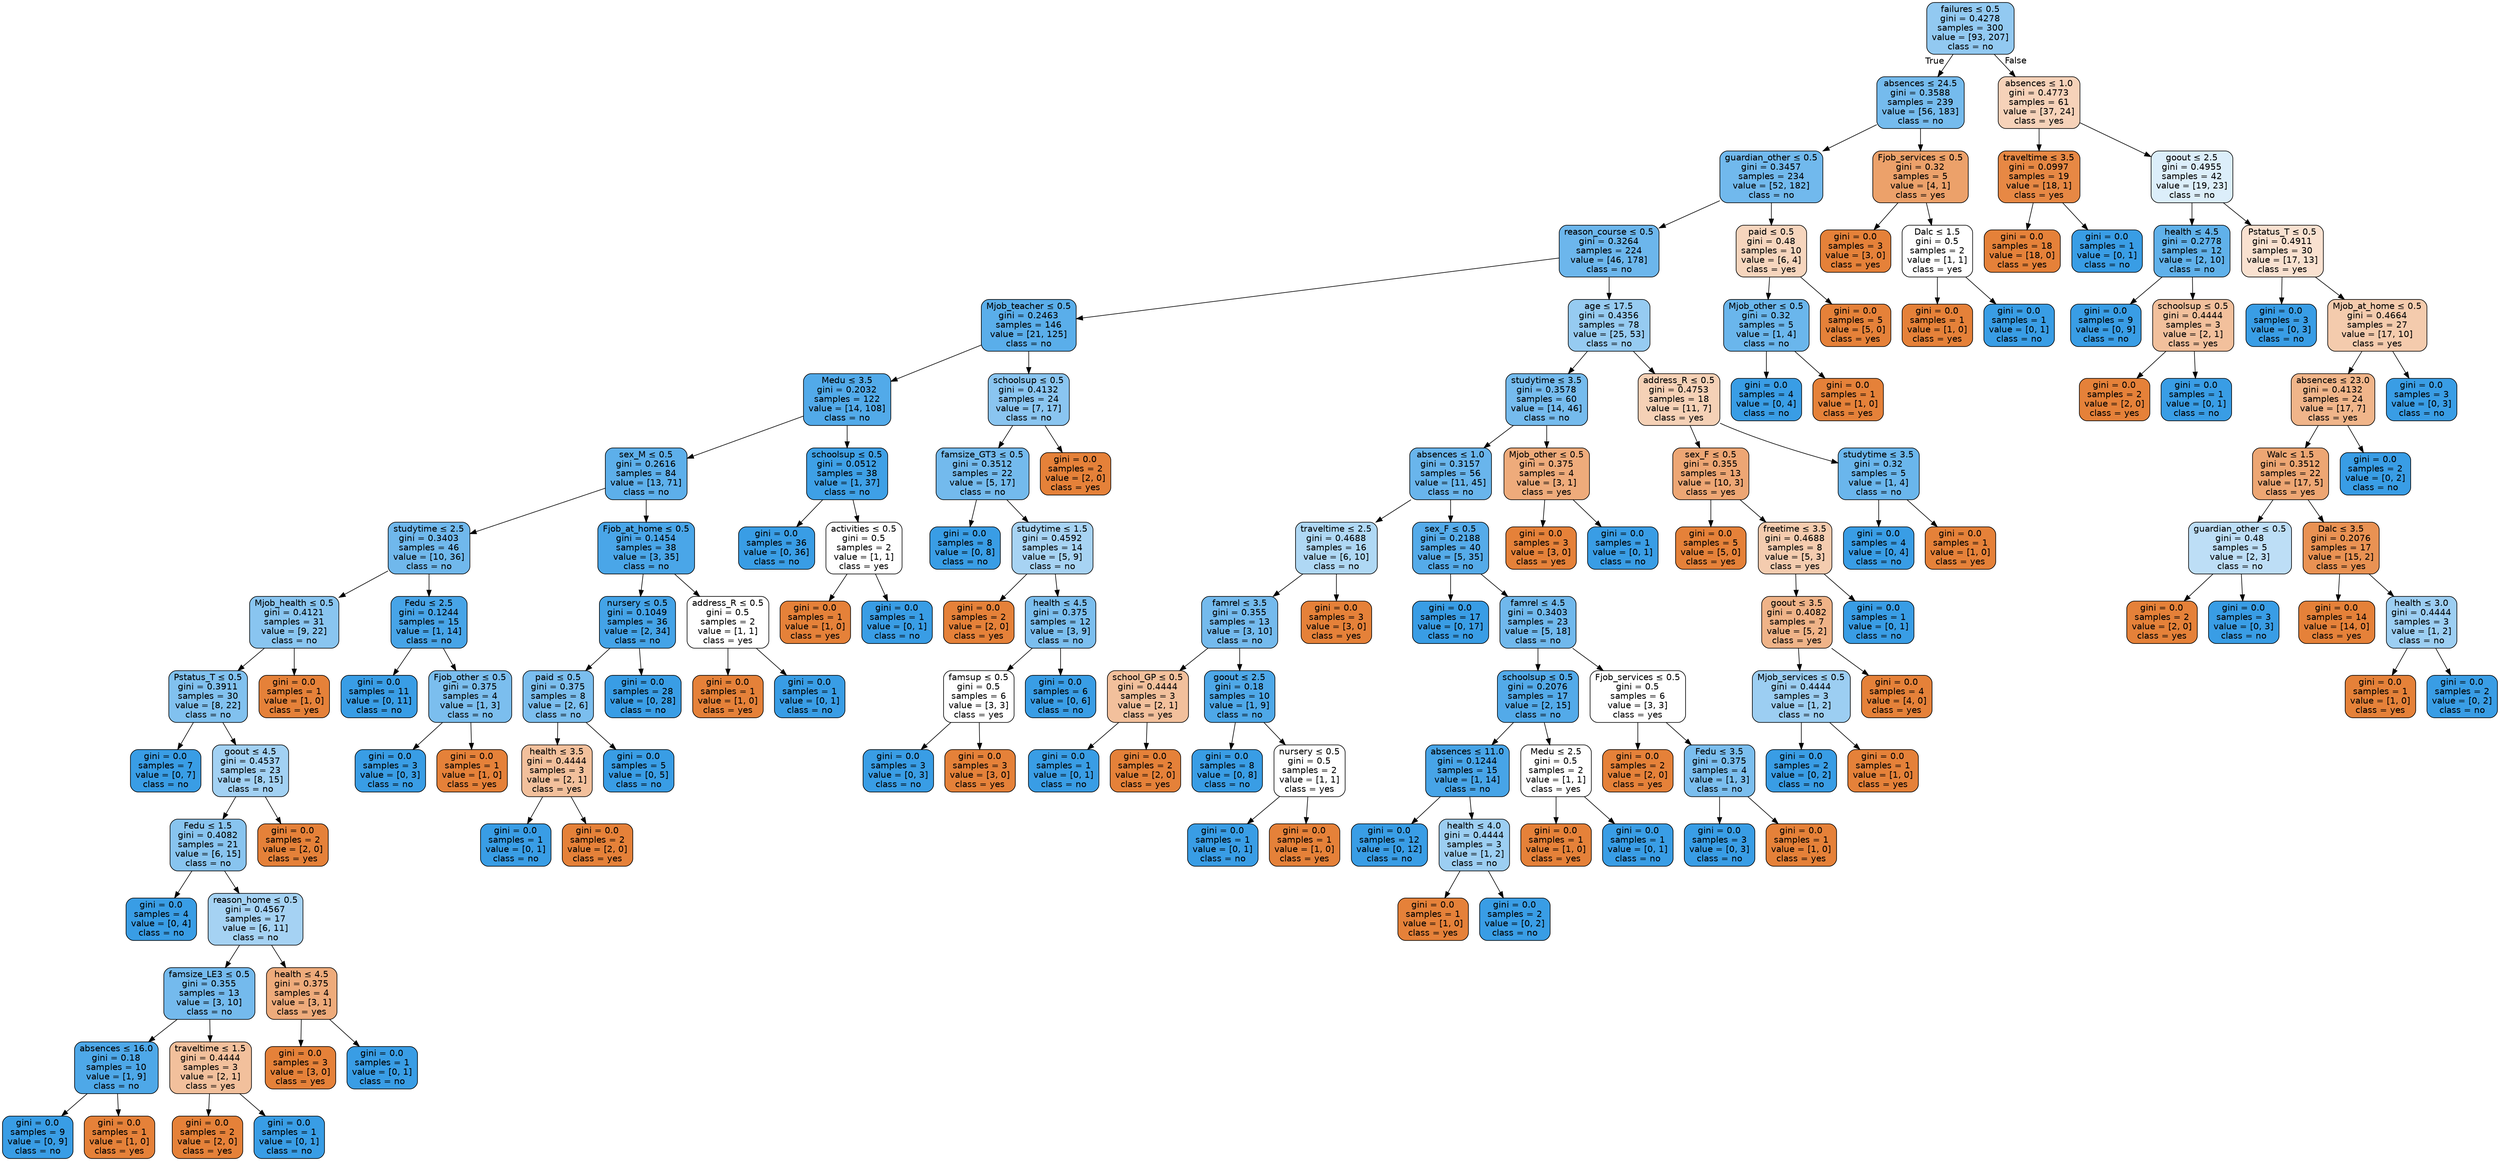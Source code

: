 digraph Tree {
node [shape=box, style="filled, rounded", color="black", fontname=helvetica] ;
edge [fontname=helvetica] ;
0 [label=<failures &le; 0.5<br/>gini = 0.4278<br/>samples = 300<br/>value = [93, 207]<br/>class = no>, fillcolor="#399de58c"] ;
1 [label=<absences &le; 24.5<br/>gini = 0.3588<br/>samples = 239<br/>value = [56, 183]<br/>class = no>, fillcolor="#399de5b1"] ;
0 -> 1 [labeldistance=2.5, labelangle=45, headlabel="True"] ;
2 [label=<guardian_other &le; 0.5<br/>gini = 0.3457<br/>samples = 234<br/>value = [52, 182]<br/>class = no>, fillcolor="#399de5b6"] ;
1 -> 2 ;
3 [label=<reason_course &le; 0.5<br/>gini = 0.3264<br/>samples = 224<br/>value = [46, 178]<br/>class = no>, fillcolor="#399de5bd"] ;
2 -> 3 ;
4 [label=<Mjob_teacher &le; 0.5<br/>gini = 0.2463<br/>samples = 146<br/>value = [21, 125]<br/>class = no>, fillcolor="#399de5d4"] ;
3 -> 4 ;
5 [label=<Medu &le; 3.5<br/>gini = 0.2032<br/>samples = 122<br/>value = [14, 108]<br/>class = no>, fillcolor="#399de5de"] ;
4 -> 5 ;
6 [label=<sex_M &le; 0.5<br/>gini = 0.2616<br/>samples = 84<br/>value = [13, 71]<br/>class = no>, fillcolor="#399de5d0"] ;
5 -> 6 ;
7 [label=<studytime &le; 2.5<br/>gini = 0.3403<br/>samples = 46<br/>value = [10, 36]<br/>class = no>, fillcolor="#399de5b8"] ;
6 -> 7 ;
8 [label=<Mjob_health &le; 0.5<br/>gini = 0.4121<br/>samples = 31<br/>value = [9, 22]<br/>class = no>, fillcolor="#399de597"] ;
7 -> 8 ;
9 [label=<Pstatus_T &le; 0.5<br/>gini = 0.3911<br/>samples = 30<br/>value = [8, 22]<br/>class = no>, fillcolor="#399de5a2"] ;
8 -> 9 ;
10 [label=<gini = 0.0<br/>samples = 7<br/>value = [0, 7]<br/>class = no>, fillcolor="#399de5ff"] ;
9 -> 10 ;
11 [label=<goout &le; 4.5<br/>gini = 0.4537<br/>samples = 23<br/>value = [8, 15]<br/>class = no>, fillcolor="#399de577"] ;
9 -> 11 ;
12 [label=<Fedu &le; 1.5<br/>gini = 0.4082<br/>samples = 21<br/>value = [6, 15]<br/>class = no>, fillcolor="#399de599"] ;
11 -> 12 ;
13 [label=<gini = 0.0<br/>samples = 4<br/>value = [0, 4]<br/>class = no>, fillcolor="#399de5ff"] ;
12 -> 13 ;
14 [label=<reason_home &le; 0.5<br/>gini = 0.4567<br/>samples = 17<br/>value = [6, 11]<br/>class = no>, fillcolor="#399de574"] ;
12 -> 14 ;
15 [label=<famsize_LE3 &le; 0.5<br/>gini = 0.355<br/>samples = 13<br/>value = [3, 10]<br/>class = no>, fillcolor="#399de5b3"] ;
14 -> 15 ;
16 [label=<absences &le; 16.0<br/>gini = 0.18<br/>samples = 10<br/>value = [1, 9]<br/>class = no>, fillcolor="#399de5e3"] ;
15 -> 16 ;
17 [label=<gini = 0.0<br/>samples = 9<br/>value = [0, 9]<br/>class = no>, fillcolor="#399de5ff"] ;
16 -> 17 ;
18 [label=<gini = 0.0<br/>samples = 1<br/>value = [1, 0]<br/>class = yes>, fillcolor="#e58139ff"] ;
16 -> 18 ;
19 [label=<traveltime &le; 1.5<br/>gini = 0.4444<br/>samples = 3<br/>value = [2, 1]<br/>class = yes>, fillcolor="#e581397f"] ;
15 -> 19 ;
20 [label=<gini = 0.0<br/>samples = 2<br/>value = [2, 0]<br/>class = yes>, fillcolor="#e58139ff"] ;
19 -> 20 ;
21 [label=<gini = 0.0<br/>samples = 1<br/>value = [0, 1]<br/>class = no>, fillcolor="#399de5ff"] ;
19 -> 21 ;
22 [label=<health &le; 4.5<br/>gini = 0.375<br/>samples = 4<br/>value = [3, 1]<br/>class = yes>, fillcolor="#e58139aa"] ;
14 -> 22 ;
23 [label=<gini = 0.0<br/>samples = 3<br/>value = [3, 0]<br/>class = yes>, fillcolor="#e58139ff"] ;
22 -> 23 ;
24 [label=<gini = 0.0<br/>samples = 1<br/>value = [0, 1]<br/>class = no>, fillcolor="#399de5ff"] ;
22 -> 24 ;
25 [label=<gini = 0.0<br/>samples = 2<br/>value = [2, 0]<br/>class = yes>, fillcolor="#e58139ff"] ;
11 -> 25 ;
26 [label=<gini = 0.0<br/>samples = 1<br/>value = [1, 0]<br/>class = yes>, fillcolor="#e58139ff"] ;
8 -> 26 ;
27 [label=<Fedu &le; 2.5<br/>gini = 0.1244<br/>samples = 15<br/>value = [1, 14]<br/>class = no>, fillcolor="#399de5ed"] ;
7 -> 27 ;
28 [label=<gini = 0.0<br/>samples = 11<br/>value = [0, 11]<br/>class = no>, fillcolor="#399de5ff"] ;
27 -> 28 ;
29 [label=<Fjob_other &le; 0.5<br/>gini = 0.375<br/>samples = 4<br/>value = [1, 3]<br/>class = no>, fillcolor="#399de5aa"] ;
27 -> 29 ;
30 [label=<gini = 0.0<br/>samples = 3<br/>value = [0, 3]<br/>class = no>, fillcolor="#399de5ff"] ;
29 -> 30 ;
31 [label=<gini = 0.0<br/>samples = 1<br/>value = [1, 0]<br/>class = yes>, fillcolor="#e58139ff"] ;
29 -> 31 ;
32 [label=<Fjob_at_home &le; 0.5<br/>gini = 0.1454<br/>samples = 38<br/>value = [3, 35]<br/>class = no>, fillcolor="#399de5e9"] ;
6 -> 32 ;
33 [label=<nursery &le; 0.5<br/>gini = 0.1049<br/>samples = 36<br/>value = [2, 34]<br/>class = no>, fillcolor="#399de5f0"] ;
32 -> 33 ;
34 [label=<paid &le; 0.5<br/>gini = 0.375<br/>samples = 8<br/>value = [2, 6]<br/>class = no>, fillcolor="#399de5aa"] ;
33 -> 34 ;
35 [label=<health &le; 3.5<br/>gini = 0.4444<br/>samples = 3<br/>value = [2, 1]<br/>class = yes>, fillcolor="#e581397f"] ;
34 -> 35 ;
36 [label=<gini = 0.0<br/>samples = 1<br/>value = [0, 1]<br/>class = no>, fillcolor="#399de5ff"] ;
35 -> 36 ;
37 [label=<gini = 0.0<br/>samples = 2<br/>value = [2, 0]<br/>class = yes>, fillcolor="#e58139ff"] ;
35 -> 37 ;
38 [label=<gini = 0.0<br/>samples = 5<br/>value = [0, 5]<br/>class = no>, fillcolor="#399de5ff"] ;
34 -> 38 ;
39 [label=<gini = 0.0<br/>samples = 28<br/>value = [0, 28]<br/>class = no>, fillcolor="#399de5ff"] ;
33 -> 39 ;
40 [label=<address_R &le; 0.5<br/>gini = 0.5<br/>samples = 2<br/>value = [1, 1]<br/>class = yes>, fillcolor="#e5813900"] ;
32 -> 40 ;
41 [label=<gini = 0.0<br/>samples = 1<br/>value = [1, 0]<br/>class = yes>, fillcolor="#e58139ff"] ;
40 -> 41 ;
42 [label=<gini = 0.0<br/>samples = 1<br/>value = [0, 1]<br/>class = no>, fillcolor="#399de5ff"] ;
40 -> 42 ;
43 [label=<schoolsup &le; 0.5<br/>gini = 0.0512<br/>samples = 38<br/>value = [1, 37]<br/>class = no>, fillcolor="#399de5f8"] ;
5 -> 43 ;
44 [label=<gini = 0.0<br/>samples = 36<br/>value = [0, 36]<br/>class = no>, fillcolor="#399de5ff"] ;
43 -> 44 ;
45 [label=<activities &le; 0.5<br/>gini = 0.5<br/>samples = 2<br/>value = [1, 1]<br/>class = yes>, fillcolor="#e5813900"] ;
43 -> 45 ;
46 [label=<gini = 0.0<br/>samples = 1<br/>value = [1, 0]<br/>class = yes>, fillcolor="#e58139ff"] ;
45 -> 46 ;
47 [label=<gini = 0.0<br/>samples = 1<br/>value = [0, 1]<br/>class = no>, fillcolor="#399de5ff"] ;
45 -> 47 ;
48 [label=<schoolsup &le; 0.5<br/>gini = 0.4132<br/>samples = 24<br/>value = [7, 17]<br/>class = no>, fillcolor="#399de596"] ;
4 -> 48 ;
49 [label=<famsize_GT3 &le; 0.5<br/>gini = 0.3512<br/>samples = 22<br/>value = [5, 17]<br/>class = no>, fillcolor="#399de5b4"] ;
48 -> 49 ;
50 [label=<gini = 0.0<br/>samples = 8<br/>value = [0, 8]<br/>class = no>, fillcolor="#399de5ff"] ;
49 -> 50 ;
51 [label=<studytime &le; 1.5<br/>gini = 0.4592<br/>samples = 14<br/>value = [5, 9]<br/>class = no>, fillcolor="#399de571"] ;
49 -> 51 ;
52 [label=<gini = 0.0<br/>samples = 2<br/>value = [2, 0]<br/>class = yes>, fillcolor="#e58139ff"] ;
51 -> 52 ;
53 [label=<health &le; 4.5<br/>gini = 0.375<br/>samples = 12<br/>value = [3, 9]<br/>class = no>, fillcolor="#399de5aa"] ;
51 -> 53 ;
54 [label=<famsup &le; 0.5<br/>gini = 0.5<br/>samples = 6<br/>value = [3, 3]<br/>class = yes>, fillcolor="#e5813900"] ;
53 -> 54 ;
55 [label=<gini = 0.0<br/>samples = 3<br/>value = [0, 3]<br/>class = no>, fillcolor="#399de5ff"] ;
54 -> 55 ;
56 [label=<gini = 0.0<br/>samples = 3<br/>value = [3, 0]<br/>class = yes>, fillcolor="#e58139ff"] ;
54 -> 56 ;
57 [label=<gini = 0.0<br/>samples = 6<br/>value = [0, 6]<br/>class = no>, fillcolor="#399de5ff"] ;
53 -> 57 ;
58 [label=<gini = 0.0<br/>samples = 2<br/>value = [2, 0]<br/>class = yes>, fillcolor="#e58139ff"] ;
48 -> 58 ;
59 [label=<age &le; 17.5<br/>gini = 0.4356<br/>samples = 78<br/>value = [25, 53]<br/>class = no>, fillcolor="#399de587"] ;
3 -> 59 ;
60 [label=<studytime &le; 3.5<br/>gini = 0.3578<br/>samples = 60<br/>value = [14, 46]<br/>class = no>, fillcolor="#399de5b1"] ;
59 -> 60 ;
61 [label=<absences &le; 1.0<br/>gini = 0.3157<br/>samples = 56<br/>value = [11, 45]<br/>class = no>, fillcolor="#399de5c1"] ;
60 -> 61 ;
62 [label=<traveltime &le; 2.5<br/>gini = 0.4688<br/>samples = 16<br/>value = [6, 10]<br/>class = no>, fillcolor="#399de566"] ;
61 -> 62 ;
63 [label=<famrel &le; 3.5<br/>gini = 0.355<br/>samples = 13<br/>value = [3, 10]<br/>class = no>, fillcolor="#399de5b3"] ;
62 -> 63 ;
64 [label=<school_GP &le; 0.5<br/>gini = 0.4444<br/>samples = 3<br/>value = [2, 1]<br/>class = yes>, fillcolor="#e581397f"] ;
63 -> 64 ;
65 [label=<gini = 0.0<br/>samples = 1<br/>value = [0, 1]<br/>class = no>, fillcolor="#399de5ff"] ;
64 -> 65 ;
66 [label=<gini = 0.0<br/>samples = 2<br/>value = [2, 0]<br/>class = yes>, fillcolor="#e58139ff"] ;
64 -> 66 ;
67 [label=<goout &le; 2.5<br/>gini = 0.18<br/>samples = 10<br/>value = [1, 9]<br/>class = no>, fillcolor="#399de5e3"] ;
63 -> 67 ;
68 [label=<gini = 0.0<br/>samples = 8<br/>value = [0, 8]<br/>class = no>, fillcolor="#399de5ff"] ;
67 -> 68 ;
69 [label=<nursery &le; 0.5<br/>gini = 0.5<br/>samples = 2<br/>value = [1, 1]<br/>class = yes>, fillcolor="#e5813900"] ;
67 -> 69 ;
70 [label=<gini = 0.0<br/>samples = 1<br/>value = [0, 1]<br/>class = no>, fillcolor="#399de5ff"] ;
69 -> 70 ;
71 [label=<gini = 0.0<br/>samples = 1<br/>value = [1, 0]<br/>class = yes>, fillcolor="#e58139ff"] ;
69 -> 71 ;
72 [label=<gini = 0.0<br/>samples = 3<br/>value = [3, 0]<br/>class = yes>, fillcolor="#e58139ff"] ;
62 -> 72 ;
73 [label=<sex_F &le; 0.5<br/>gini = 0.2188<br/>samples = 40<br/>value = [5, 35]<br/>class = no>, fillcolor="#399de5db"] ;
61 -> 73 ;
74 [label=<gini = 0.0<br/>samples = 17<br/>value = [0, 17]<br/>class = no>, fillcolor="#399de5ff"] ;
73 -> 74 ;
75 [label=<famrel &le; 4.5<br/>gini = 0.3403<br/>samples = 23<br/>value = [5, 18]<br/>class = no>, fillcolor="#399de5b8"] ;
73 -> 75 ;
76 [label=<schoolsup &le; 0.5<br/>gini = 0.2076<br/>samples = 17<br/>value = [2, 15]<br/>class = no>, fillcolor="#399de5dd"] ;
75 -> 76 ;
77 [label=<absences &le; 11.0<br/>gini = 0.1244<br/>samples = 15<br/>value = [1, 14]<br/>class = no>, fillcolor="#399de5ed"] ;
76 -> 77 ;
78 [label=<gini = 0.0<br/>samples = 12<br/>value = [0, 12]<br/>class = no>, fillcolor="#399de5ff"] ;
77 -> 78 ;
79 [label=<health &le; 4.0<br/>gini = 0.4444<br/>samples = 3<br/>value = [1, 2]<br/>class = no>, fillcolor="#399de57f"] ;
77 -> 79 ;
80 [label=<gini = 0.0<br/>samples = 1<br/>value = [1, 0]<br/>class = yes>, fillcolor="#e58139ff"] ;
79 -> 80 ;
81 [label=<gini = 0.0<br/>samples = 2<br/>value = [0, 2]<br/>class = no>, fillcolor="#399de5ff"] ;
79 -> 81 ;
82 [label=<Medu &le; 2.5<br/>gini = 0.5<br/>samples = 2<br/>value = [1, 1]<br/>class = yes>, fillcolor="#e5813900"] ;
76 -> 82 ;
83 [label=<gini = 0.0<br/>samples = 1<br/>value = [1, 0]<br/>class = yes>, fillcolor="#e58139ff"] ;
82 -> 83 ;
84 [label=<gini = 0.0<br/>samples = 1<br/>value = [0, 1]<br/>class = no>, fillcolor="#399de5ff"] ;
82 -> 84 ;
85 [label=<Fjob_services &le; 0.5<br/>gini = 0.5<br/>samples = 6<br/>value = [3, 3]<br/>class = yes>, fillcolor="#e5813900"] ;
75 -> 85 ;
86 [label=<gini = 0.0<br/>samples = 2<br/>value = [2, 0]<br/>class = yes>, fillcolor="#e58139ff"] ;
85 -> 86 ;
87 [label=<Fedu &le; 3.5<br/>gini = 0.375<br/>samples = 4<br/>value = [1, 3]<br/>class = no>, fillcolor="#399de5aa"] ;
85 -> 87 ;
88 [label=<gini = 0.0<br/>samples = 3<br/>value = [0, 3]<br/>class = no>, fillcolor="#399de5ff"] ;
87 -> 88 ;
89 [label=<gini = 0.0<br/>samples = 1<br/>value = [1, 0]<br/>class = yes>, fillcolor="#e58139ff"] ;
87 -> 89 ;
90 [label=<Mjob_other &le; 0.5<br/>gini = 0.375<br/>samples = 4<br/>value = [3, 1]<br/>class = yes>, fillcolor="#e58139aa"] ;
60 -> 90 ;
91 [label=<gini = 0.0<br/>samples = 3<br/>value = [3, 0]<br/>class = yes>, fillcolor="#e58139ff"] ;
90 -> 91 ;
92 [label=<gini = 0.0<br/>samples = 1<br/>value = [0, 1]<br/>class = no>, fillcolor="#399de5ff"] ;
90 -> 92 ;
93 [label=<address_R &le; 0.5<br/>gini = 0.4753<br/>samples = 18<br/>value = [11, 7]<br/>class = yes>, fillcolor="#e581395d"] ;
59 -> 93 ;
94 [label=<sex_F &le; 0.5<br/>gini = 0.355<br/>samples = 13<br/>value = [10, 3]<br/>class = yes>, fillcolor="#e58139b3"] ;
93 -> 94 ;
95 [label=<gini = 0.0<br/>samples = 5<br/>value = [5, 0]<br/>class = yes>, fillcolor="#e58139ff"] ;
94 -> 95 ;
96 [label=<freetime &le; 3.5<br/>gini = 0.4688<br/>samples = 8<br/>value = [5, 3]<br/>class = yes>, fillcolor="#e5813966"] ;
94 -> 96 ;
97 [label=<goout &le; 3.5<br/>gini = 0.4082<br/>samples = 7<br/>value = [5, 2]<br/>class = yes>, fillcolor="#e5813999"] ;
96 -> 97 ;
98 [label=<Mjob_services &le; 0.5<br/>gini = 0.4444<br/>samples = 3<br/>value = [1, 2]<br/>class = no>, fillcolor="#399de57f"] ;
97 -> 98 ;
99 [label=<gini = 0.0<br/>samples = 2<br/>value = [0, 2]<br/>class = no>, fillcolor="#399de5ff"] ;
98 -> 99 ;
100 [label=<gini = 0.0<br/>samples = 1<br/>value = [1, 0]<br/>class = yes>, fillcolor="#e58139ff"] ;
98 -> 100 ;
101 [label=<gini = 0.0<br/>samples = 4<br/>value = [4, 0]<br/>class = yes>, fillcolor="#e58139ff"] ;
97 -> 101 ;
102 [label=<gini = 0.0<br/>samples = 1<br/>value = [0, 1]<br/>class = no>, fillcolor="#399de5ff"] ;
96 -> 102 ;
103 [label=<studytime &le; 3.5<br/>gini = 0.32<br/>samples = 5<br/>value = [1, 4]<br/>class = no>, fillcolor="#399de5bf"] ;
93 -> 103 ;
104 [label=<gini = 0.0<br/>samples = 4<br/>value = [0, 4]<br/>class = no>, fillcolor="#399de5ff"] ;
103 -> 104 ;
105 [label=<gini = 0.0<br/>samples = 1<br/>value = [1, 0]<br/>class = yes>, fillcolor="#e58139ff"] ;
103 -> 105 ;
106 [label=<paid &le; 0.5<br/>gini = 0.48<br/>samples = 10<br/>value = [6, 4]<br/>class = yes>, fillcolor="#e5813955"] ;
2 -> 106 ;
107 [label=<Mjob_other &le; 0.5<br/>gini = 0.32<br/>samples = 5<br/>value = [1, 4]<br/>class = no>, fillcolor="#399de5bf"] ;
106 -> 107 ;
108 [label=<gini = 0.0<br/>samples = 4<br/>value = [0, 4]<br/>class = no>, fillcolor="#399de5ff"] ;
107 -> 108 ;
109 [label=<gini = 0.0<br/>samples = 1<br/>value = [1, 0]<br/>class = yes>, fillcolor="#e58139ff"] ;
107 -> 109 ;
110 [label=<gini = 0.0<br/>samples = 5<br/>value = [5, 0]<br/>class = yes>, fillcolor="#e58139ff"] ;
106 -> 110 ;
111 [label=<Fjob_services &le; 0.5<br/>gini = 0.32<br/>samples = 5<br/>value = [4, 1]<br/>class = yes>, fillcolor="#e58139bf"] ;
1 -> 111 ;
112 [label=<gini = 0.0<br/>samples = 3<br/>value = [3, 0]<br/>class = yes>, fillcolor="#e58139ff"] ;
111 -> 112 ;
113 [label=<Dalc &le; 1.5<br/>gini = 0.5<br/>samples = 2<br/>value = [1, 1]<br/>class = yes>, fillcolor="#e5813900"] ;
111 -> 113 ;
114 [label=<gini = 0.0<br/>samples = 1<br/>value = [1, 0]<br/>class = yes>, fillcolor="#e58139ff"] ;
113 -> 114 ;
115 [label=<gini = 0.0<br/>samples = 1<br/>value = [0, 1]<br/>class = no>, fillcolor="#399de5ff"] ;
113 -> 115 ;
116 [label=<absences &le; 1.0<br/>gini = 0.4773<br/>samples = 61<br/>value = [37, 24]<br/>class = yes>, fillcolor="#e581395a"] ;
0 -> 116 [labeldistance=2.5, labelangle=-45, headlabel="False"] ;
117 [label=<traveltime &le; 3.5<br/>gini = 0.0997<br/>samples = 19<br/>value = [18, 1]<br/>class = yes>, fillcolor="#e58139f1"] ;
116 -> 117 ;
118 [label=<gini = 0.0<br/>samples = 18<br/>value = [18, 0]<br/>class = yes>, fillcolor="#e58139ff"] ;
117 -> 118 ;
119 [label=<gini = 0.0<br/>samples = 1<br/>value = [0, 1]<br/>class = no>, fillcolor="#399de5ff"] ;
117 -> 119 ;
120 [label=<goout &le; 2.5<br/>gini = 0.4955<br/>samples = 42<br/>value = [19, 23]<br/>class = no>, fillcolor="#399de52c"] ;
116 -> 120 ;
121 [label=<health &le; 4.5<br/>gini = 0.2778<br/>samples = 12<br/>value = [2, 10]<br/>class = no>, fillcolor="#399de5cc"] ;
120 -> 121 ;
122 [label=<gini = 0.0<br/>samples = 9<br/>value = [0, 9]<br/>class = no>, fillcolor="#399de5ff"] ;
121 -> 122 ;
123 [label=<schoolsup &le; 0.5<br/>gini = 0.4444<br/>samples = 3<br/>value = [2, 1]<br/>class = yes>, fillcolor="#e581397f"] ;
121 -> 123 ;
124 [label=<gini = 0.0<br/>samples = 2<br/>value = [2, 0]<br/>class = yes>, fillcolor="#e58139ff"] ;
123 -> 124 ;
125 [label=<gini = 0.0<br/>samples = 1<br/>value = [0, 1]<br/>class = no>, fillcolor="#399de5ff"] ;
123 -> 125 ;
126 [label=<Pstatus_T &le; 0.5<br/>gini = 0.4911<br/>samples = 30<br/>value = [17, 13]<br/>class = yes>, fillcolor="#e581393c"] ;
120 -> 126 ;
127 [label=<gini = 0.0<br/>samples = 3<br/>value = [0, 3]<br/>class = no>, fillcolor="#399de5ff"] ;
126 -> 127 ;
128 [label=<Mjob_at_home &le; 0.5<br/>gini = 0.4664<br/>samples = 27<br/>value = [17, 10]<br/>class = yes>, fillcolor="#e5813969"] ;
126 -> 128 ;
129 [label=<absences &le; 23.0<br/>gini = 0.4132<br/>samples = 24<br/>value = [17, 7]<br/>class = yes>, fillcolor="#e5813996"] ;
128 -> 129 ;
130 [label=<Walc &le; 1.5<br/>gini = 0.3512<br/>samples = 22<br/>value = [17, 5]<br/>class = yes>, fillcolor="#e58139b4"] ;
129 -> 130 ;
131 [label=<guardian_other &le; 0.5<br/>gini = 0.48<br/>samples = 5<br/>value = [2, 3]<br/>class = no>, fillcolor="#399de555"] ;
130 -> 131 ;
132 [label=<gini = 0.0<br/>samples = 2<br/>value = [2, 0]<br/>class = yes>, fillcolor="#e58139ff"] ;
131 -> 132 ;
133 [label=<gini = 0.0<br/>samples = 3<br/>value = [0, 3]<br/>class = no>, fillcolor="#399de5ff"] ;
131 -> 133 ;
134 [label=<Dalc &le; 3.5<br/>gini = 0.2076<br/>samples = 17<br/>value = [15, 2]<br/>class = yes>, fillcolor="#e58139dd"] ;
130 -> 134 ;
135 [label=<gini = 0.0<br/>samples = 14<br/>value = [14, 0]<br/>class = yes>, fillcolor="#e58139ff"] ;
134 -> 135 ;
136 [label=<health &le; 3.0<br/>gini = 0.4444<br/>samples = 3<br/>value = [1, 2]<br/>class = no>, fillcolor="#399de57f"] ;
134 -> 136 ;
137 [label=<gini = 0.0<br/>samples = 1<br/>value = [1, 0]<br/>class = yes>, fillcolor="#e58139ff"] ;
136 -> 137 ;
138 [label=<gini = 0.0<br/>samples = 2<br/>value = [0, 2]<br/>class = no>, fillcolor="#399de5ff"] ;
136 -> 138 ;
139 [label=<gini = 0.0<br/>samples = 2<br/>value = [0, 2]<br/>class = no>, fillcolor="#399de5ff"] ;
129 -> 139 ;
140 [label=<gini = 0.0<br/>samples = 3<br/>value = [0, 3]<br/>class = no>, fillcolor="#399de5ff"] ;
128 -> 140 ;
}